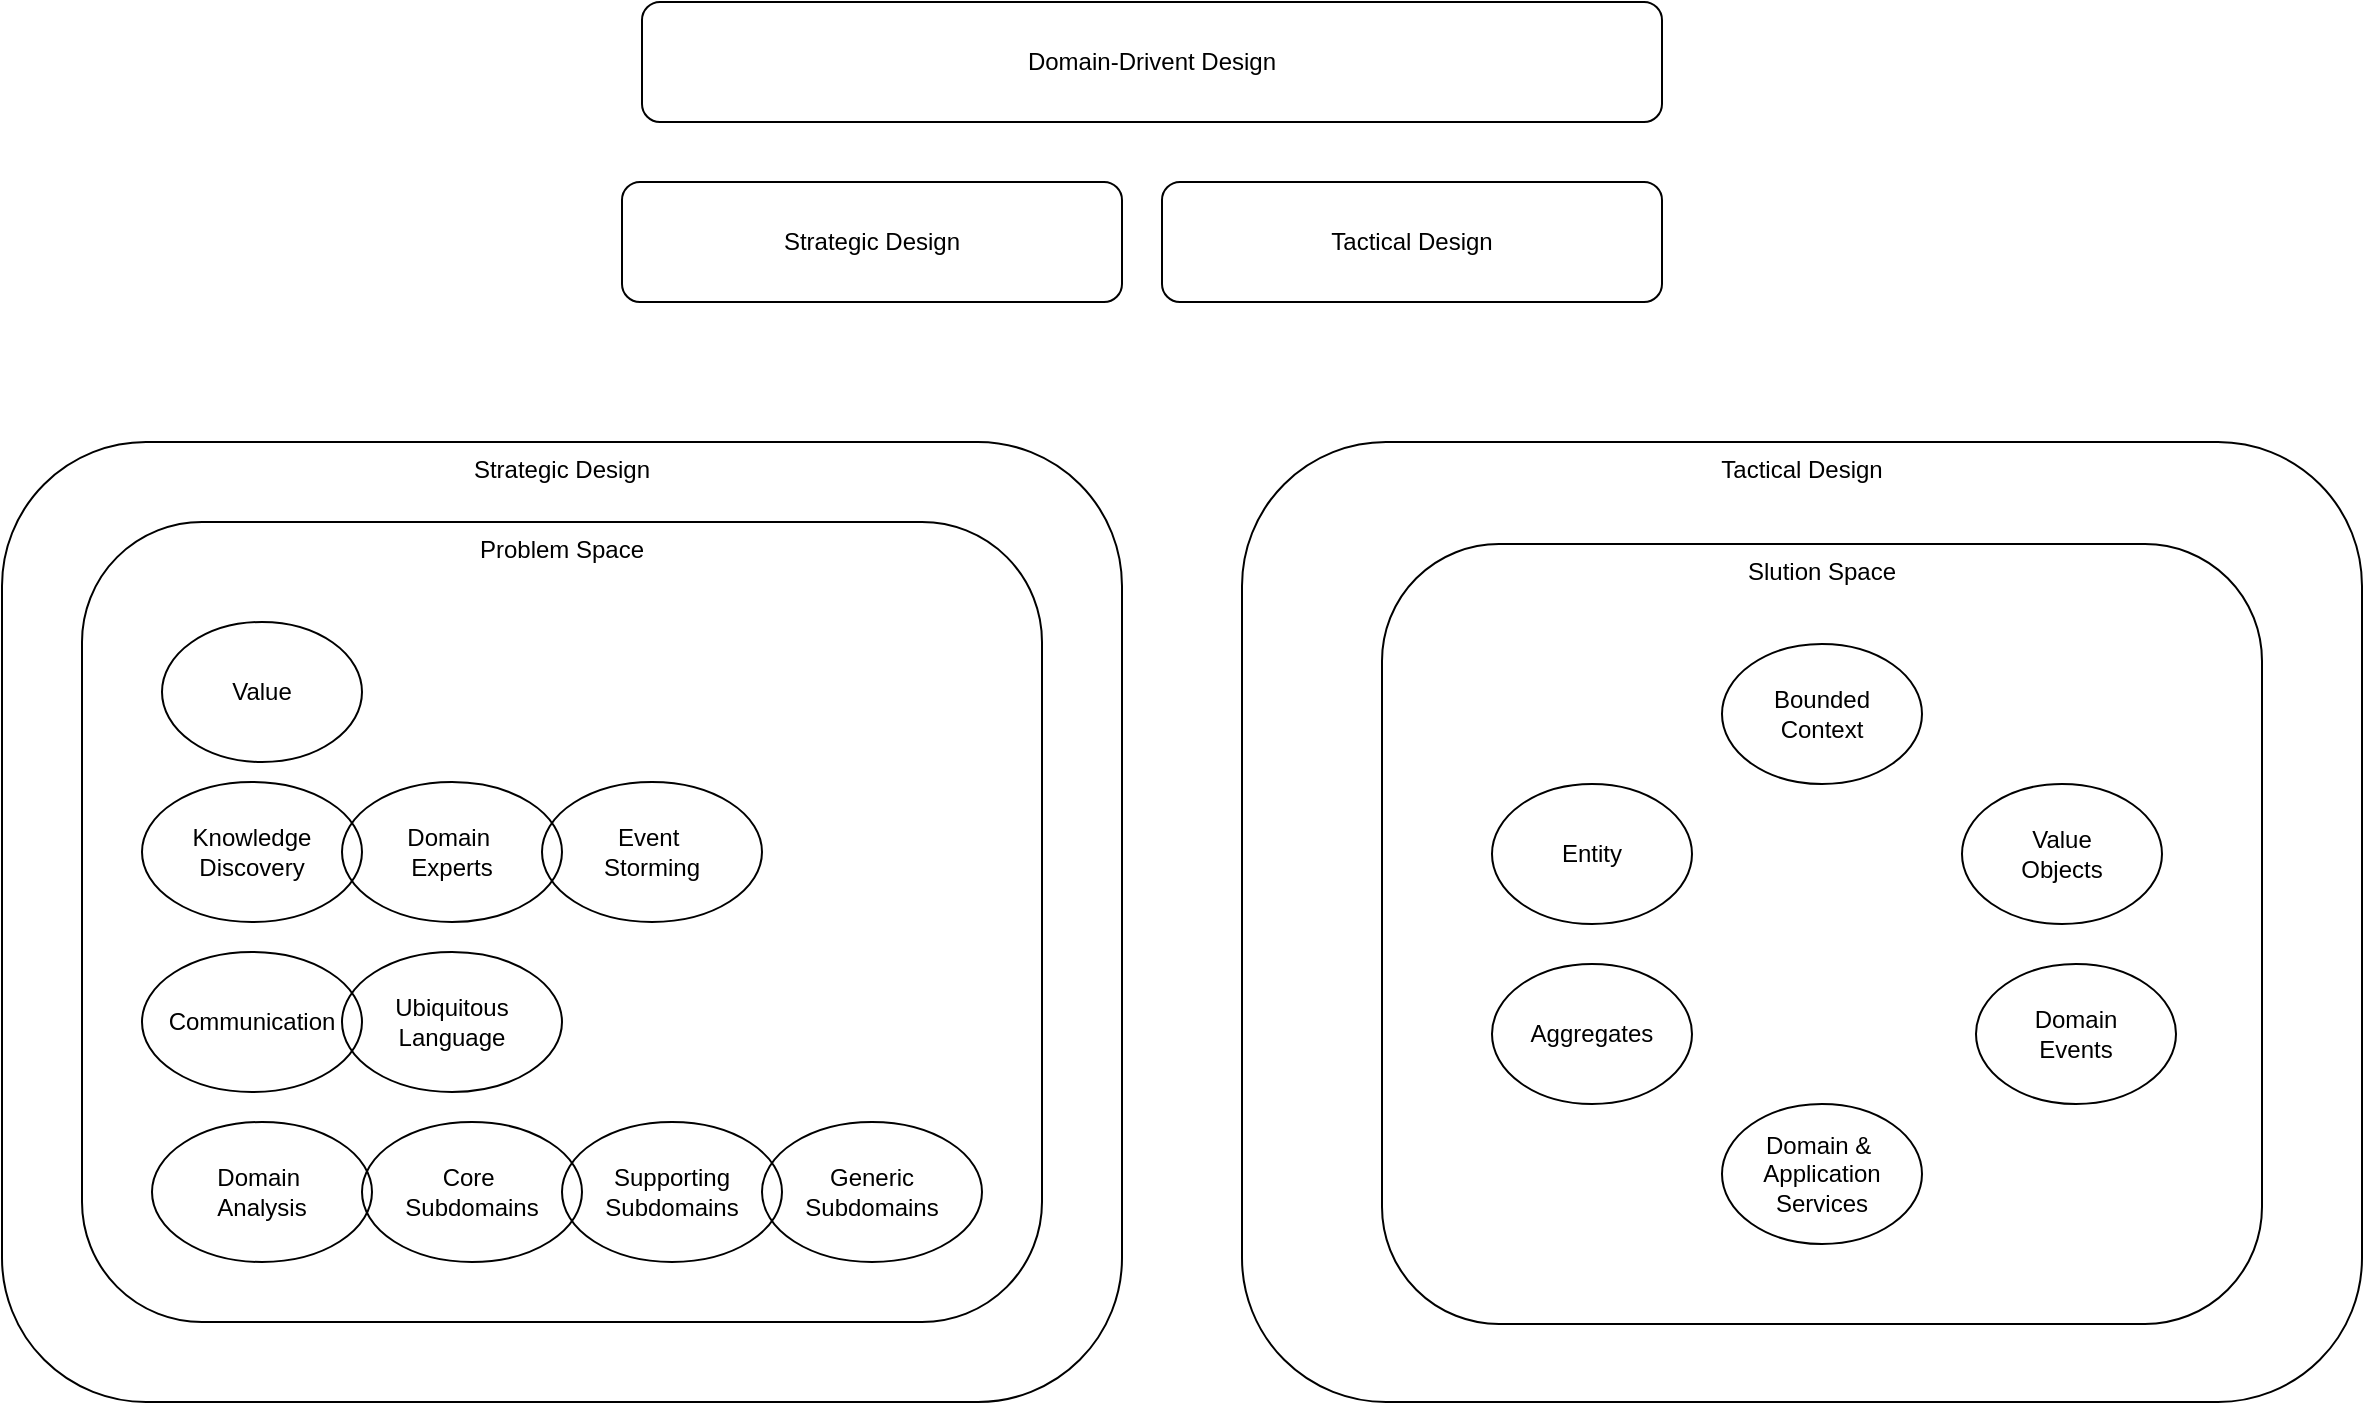 <mxfile version="28.0.9">
  <diagram name="Page-1" id="nZD8rx1ky12dEjV43CSn">
    <mxGraphModel dx="2254" dy="721" grid="1" gridSize="10" guides="1" tooltips="1" connect="1" arrows="1" fold="1" page="1" pageScale="1" pageWidth="827" pageHeight="1169" math="0" shadow="0">
      <root>
        <mxCell id="0" />
        <mxCell id="1" parent="0" />
        <mxCell id="tk9MmU5VUw1Bmq7ryfRP-1" value="Strategic Design" style="rounded=1;whiteSpace=wrap;html=1;" vertex="1" parent="1">
          <mxGeometry x="140" y="140" width="250" height="60" as="geometry" />
        </mxCell>
        <mxCell id="tk9MmU5VUw1Bmq7ryfRP-2" value="Tactical Design" style="rounded=1;whiteSpace=wrap;html=1;" vertex="1" parent="1">
          <mxGeometry x="410" y="140" width="250" height="60" as="geometry" />
        </mxCell>
        <mxCell id="tk9MmU5VUw1Bmq7ryfRP-6" value="Domain-Drivent Design" style="rounded=1;whiteSpace=wrap;html=1;" vertex="1" parent="1">
          <mxGeometry x="150" y="50" width="510" height="60" as="geometry" />
        </mxCell>
        <mxCell id="tk9MmU5VUw1Bmq7ryfRP-39" value="" style="group" vertex="1" connectable="0" parent="1">
          <mxGeometry x="450" y="270" width="560" height="480" as="geometry" />
        </mxCell>
        <mxCell id="tk9MmU5VUw1Bmq7ryfRP-37" value="Tactical Design" style="rounded=1;whiteSpace=wrap;html=1;verticalAlign=top;" vertex="1" parent="tk9MmU5VUw1Bmq7ryfRP-39">
          <mxGeometry width="560" height="480" as="geometry" />
        </mxCell>
        <mxCell id="tk9MmU5VUw1Bmq7ryfRP-38" value="" style="group" vertex="1" connectable="0" parent="tk9MmU5VUw1Bmq7ryfRP-39">
          <mxGeometry x="70" y="51" width="440" height="390" as="geometry" />
        </mxCell>
        <mxCell id="tk9MmU5VUw1Bmq7ryfRP-16" value="Slution Space" style="rounded=1;whiteSpace=wrap;html=1;verticalAlign=top;" vertex="1" parent="tk9MmU5VUw1Bmq7ryfRP-38">
          <mxGeometry width="440" height="390" as="geometry" />
        </mxCell>
        <mxCell id="tk9MmU5VUw1Bmq7ryfRP-31" value="Bounded&lt;div&gt;Context&lt;/div&gt;" style="ellipse;whiteSpace=wrap;html=1;" vertex="1" parent="tk9MmU5VUw1Bmq7ryfRP-38">
          <mxGeometry x="170" y="50" width="100" height="70" as="geometry" />
        </mxCell>
        <mxCell id="tk9MmU5VUw1Bmq7ryfRP-32" value="Entity" style="ellipse;whiteSpace=wrap;html=1;" vertex="1" parent="tk9MmU5VUw1Bmq7ryfRP-38">
          <mxGeometry x="55" y="120" width="100" height="70" as="geometry" />
        </mxCell>
        <mxCell id="tk9MmU5VUw1Bmq7ryfRP-33" value="Value&lt;div&gt;Objects&lt;/div&gt;" style="ellipse;whiteSpace=wrap;html=1;" vertex="1" parent="tk9MmU5VUw1Bmq7ryfRP-38">
          <mxGeometry x="290" y="120" width="100" height="70" as="geometry" />
        </mxCell>
        <mxCell id="tk9MmU5VUw1Bmq7ryfRP-34" value="Aggregates" style="ellipse;whiteSpace=wrap;html=1;" vertex="1" parent="tk9MmU5VUw1Bmq7ryfRP-38">
          <mxGeometry x="55" y="210" width="100" height="70" as="geometry" />
        </mxCell>
        <mxCell id="tk9MmU5VUw1Bmq7ryfRP-35" value="Domain&lt;div&gt;Events&lt;/div&gt;" style="ellipse;whiteSpace=wrap;html=1;" vertex="1" parent="tk9MmU5VUw1Bmq7ryfRP-38">
          <mxGeometry x="297" y="210" width="100" height="70" as="geometry" />
        </mxCell>
        <mxCell id="tk9MmU5VUw1Bmq7ryfRP-36" value="Domain &amp;amp;&amp;nbsp;&lt;div&gt;Application&lt;/div&gt;&lt;div&gt;Services&lt;/div&gt;" style="ellipse;whiteSpace=wrap;html=1;" vertex="1" parent="tk9MmU5VUw1Bmq7ryfRP-38">
          <mxGeometry x="170" y="280" width="100" height="70" as="geometry" />
        </mxCell>
        <mxCell id="tk9MmU5VUw1Bmq7ryfRP-40" value="" style="group" vertex="1" connectable="0" parent="1">
          <mxGeometry x="-170" y="270" width="560" height="480" as="geometry" />
        </mxCell>
        <mxCell id="tk9MmU5VUw1Bmq7ryfRP-18" value="Strategic Design" style="rounded=1;whiteSpace=wrap;html=1;verticalAlign=top;" vertex="1" parent="tk9MmU5VUw1Bmq7ryfRP-40">
          <mxGeometry width="560" height="480" as="geometry" />
        </mxCell>
        <mxCell id="tk9MmU5VUw1Bmq7ryfRP-19" value="" style="group" vertex="1" connectable="0" parent="tk9MmU5VUw1Bmq7ryfRP-40">
          <mxGeometry x="40" y="40" width="480" height="400" as="geometry" />
        </mxCell>
        <mxCell id="tk9MmU5VUw1Bmq7ryfRP-20" value="Problem Space" style="rounded=1;whiteSpace=wrap;html=1;verticalAlign=top;" vertex="1" parent="tk9MmU5VUw1Bmq7ryfRP-19">
          <mxGeometry width="480" height="400" as="geometry" />
        </mxCell>
        <mxCell id="tk9MmU5VUw1Bmq7ryfRP-21" value="Value" style="ellipse;whiteSpace=wrap;html=1;" vertex="1" parent="tk9MmU5VUw1Bmq7ryfRP-19">
          <mxGeometry x="40" y="50" width="100" height="70" as="geometry" />
        </mxCell>
        <mxCell id="tk9MmU5VUw1Bmq7ryfRP-22" value="Knowledge Discovery" style="ellipse;whiteSpace=wrap;html=1;fillColor=none;" vertex="1" parent="tk9MmU5VUw1Bmq7ryfRP-19">
          <mxGeometry x="30" y="130" width="110" height="70" as="geometry" />
        </mxCell>
        <mxCell id="tk9MmU5VUw1Bmq7ryfRP-23" value="Domain&amp;nbsp;&lt;div&gt;Experts&lt;/div&gt;" style="ellipse;whiteSpace=wrap;html=1;fillColor=none;" vertex="1" parent="tk9MmU5VUw1Bmq7ryfRP-19">
          <mxGeometry x="130" y="130" width="110" height="70" as="geometry" />
        </mxCell>
        <mxCell id="tk9MmU5VUw1Bmq7ryfRP-24" value="Event&amp;nbsp;&lt;div&gt;Storming&lt;/div&gt;" style="ellipse;whiteSpace=wrap;html=1;fillColor=none;" vertex="1" parent="tk9MmU5VUw1Bmq7ryfRP-19">
          <mxGeometry x="230" y="130" width="110" height="70" as="geometry" />
        </mxCell>
        <mxCell id="tk9MmU5VUw1Bmq7ryfRP-25" value="Communication" style="ellipse;whiteSpace=wrap;html=1;fillColor=none;" vertex="1" parent="tk9MmU5VUw1Bmq7ryfRP-19">
          <mxGeometry x="30" y="215" width="110" height="70" as="geometry" />
        </mxCell>
        <mxCell id="tk9MmU5VUw1Bmq7ryfRP-26" value="Ubiquitous Language" style="ellipse;whiteSpace=wrap;html=1;fillColor=none;" vertex="1" parent="tk9MmU5VUw1Bmq7ryfRP-19">
          <mxGeometry x="130" y="215" width="110" height="70" as="geometry" />
        </mxCell>
        <mxCell id="tk9MmU5VUw1Bmq7ryfRP-27" value="Domain&amp;nbsp;&lt;div&gt;Analysis&lt;/div&gt;" style="ellipse;whiteSpace=wrap;html=1;fillColor=none;" vertex="1" parent="tk9MmU5VUw1Bmq7ryfRP-19">
          <mxGeometry x="35" y="300" width="110" height="70" as="geometry" />
        </mxCell>
        <mxCell id="tk9MmU5VUw1Bmq7ryfRP-28" value="Core&amp;nbsp;&lt;div&gt;Subdomains&lt;/div&gt;" style="ellipse;whiteSpace=wrap;html=1;fillColor=none;" vertex="1" parent="tk9MmU5VUw1Bmq7ryfRP-19">
          <mxGeometry x="140" y="300" width="110" height="70" as="geometry" />
        </mxCell>
        <mxCell id="tk9MmU5VUw1Bmq7ryfRP-29" value="Supporting&lt;div&gt;Subdomains&lt;/div&gt;" style="ellipse;whiteSpace=wrap;html=1;fillColor=none;" vertex="1" parent="tk9MmU5VUw1Bmq7ryfRP-19">
          <mxGeometry x="240" y="300" width="110" height="70" as="geometry" />
        </mxCell>
        <mxCell id="tk9MmU5VUw1Bmq7ryfRP-30" value="Generic&lt;div&gt;Subdomains&lt;/div&gt;" style="ellipse;whiteSpace=wrap;html=1;fillColor=none;" vertex="1" parent="tk9MmU5VUw1Bmq7ryfRP-19">
          <mxGeometry x="340" y="300" width="110" height="70" as="geometry" />
        </mxCell>
      </root>
    </mxGraphModel>
  </diagram>
</mxfile>
